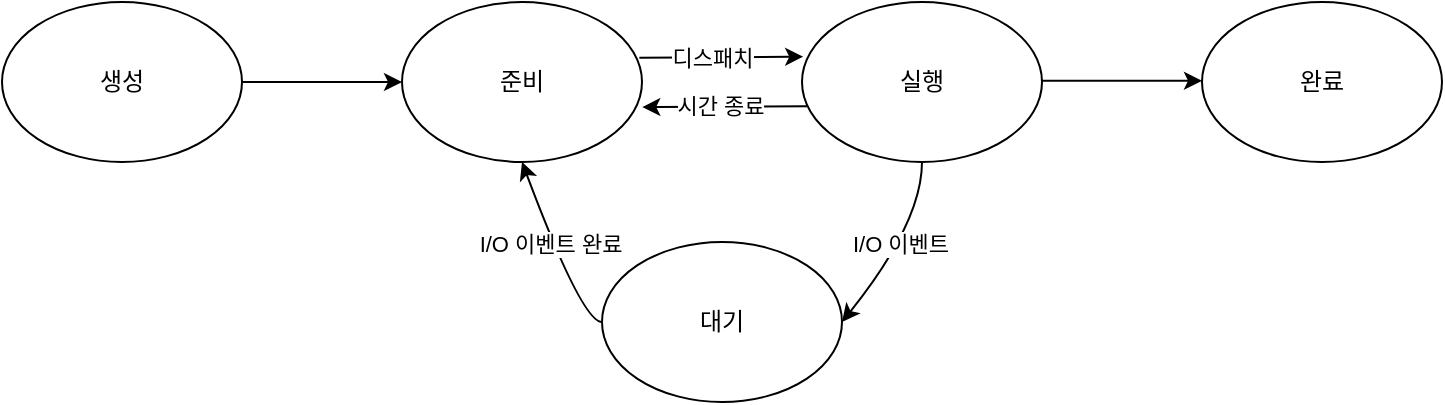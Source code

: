 <mxfile version="21.6.5" type="device">
  <diagram name="페이지-1" id="x6fjJlOgTk8IAcsoWxAi">
    <mxGraphModel dx="932" dy="1348" grid="1" gridSize="10" guides="1" tooltips="1" connect="1" arrows="1" fold="1" page="1" pageScale="1" pageWidth="827" pageHeight="1169" math="0" shadow="0">
      <root>
        <mxCell id="0" />
        <mxCell id="1" parent="0" />
        <mxCell id="gWC5bL2SWAvQFXIqATQv-1" value="생성" style="ellipse;whiteSpace=wrap;html=1;" vertex="1" parent="1">
          <mxGeometry x="40" y="190" width="120" height="80" as="geometry" />
        </mxCell>
        <mxCell id="gWC5bL2SWAvQFXIqATQv-2" value="준비" style="ellipse;whiteSpace=wrap;html=1;" vertex="1" parent="1">
          <mxGeometry x="240" y="190" width="120" height="80" as="geometry" />
        </mxCell>
        <mxCell id="gWC5bL2SWAvQFXIqATQv-3" value="실행" style="ellipse;whiteSpace=wrap;html=1;" vertex="1" parent="1">
          <mxGeometry x="440" y="190" width="120" height="80" as="geometry" />
        </mxCell>
        <mxCell id="gWC5bL2SWAvQFXIqATQv-4" value="완료" style="ellipse;whiteSpace=wrap;html=1;" vertex="1" parent="1">
          <mxGeometry x="640" y="190" width="120" height="80" as="geometry" />
        </mxCell>
        <mxCell id="gWC5bL2SWAvQFXIqATQv-5" value="대기" style="ellipse;whiteSpace=wrap;html=1;" vertex="1" parent="1">
          <mxGeometry x="340" y="310" width="120" height="80" as="geometry" />
        </mxCell>
        <mxCell id="gWC5bL2SWAvQFXIqATQv-6" value="" style="endArrow=classic;html=1;rounded=0;exitX=1;exitY=0.5;exitDx=0;exitDy=0;entryX=0;entryY=0.5;entryDx=0;entryDy=0;" edge="1" parent="1" source="gWC5bL2SWAvQFXIqATQv-1" target="gWC5bL2SWAvQFXIqATQv-2">
          <mxGeometry width="50" height="50" relative="1" as="geometry">
            <mxPoint x="340" y="680" as="sourcePoint" />
            <mxPoint x="390" y="630" as="targetPoint" />
          </mxGeometry>
        </mxCell>
        <mxCell id="gWC5bL2SWAvQFXIqATQv-7" value="" style="endArrow=classic;html=1;rounded=0;exitX=0.989;exitY=0.348;exitDx=0;exitDy=0;entryX=0.005;entryY=0.342;entryDx=0;entryDy=0;exitPerimeter=0;entryPerimeter=0;" edge="1" parent="1" source="gWC5bL2SWAvQFXIqATQv-2" target="gWC5bL2SWAvQFXIqATQv-3">
          <mxGeometry width="50" height="50" relative="1" as="geometry">
            <mxPoint x="360" y="229.41" as="sourcePoint" />
            <mxPoint x="440" y="229.41" as="targetPoint" />
          </mxGeometry>
        </mxCell>
        <mxCell id="gWC5bL2SWAvQFXIqATQv-17" value="디스패치" style="edgeLabel;html=1;align=center;verticalAlign=middle;resizable=0;points=[];" vertex="1" connectable="0" parent="gWC5bL2SWAvQFXIqATQv-7">
          <mxGeometry x="-0.104" relative="1" as="geometry">
            <mxPoint as="offset" />
          </mxGeometry>
        </mxCell>
        <mxCell id="gWC5bL2SWAvQFXIqATQv-8" value="" style="endArrow=classic;html=1;rounded=0;exitX=1;exitY=0.5;exitDx=0;exitDy=0;entryX=0;entryY=0.5;entryDx=0;entryDy=0;" edge="1" parent="1">
          <mxGeometry width="50" height="50" relative="1" as="geometry">
            <mxPoint x="560" y="229.41" as="sourcePoint" />
            <mxPoint x="640" y="229.41" as="targetPoint" />
          </mxGeometry>
        </mxCell>
        <mxCell id="gWC5bL2SWAvQFXIqATQv-11" value="" style="curved=1;endArrow=classic;html=1;rounded=0;exitX=0.5;exitY=1;exitDx=0;exitDy=0;entryX=1;entryY=0.5;entryDx=0;entryDy=0;" edge="1" parent="1" source="gWC5bL2SWAvQFXIqATQv-3" target="gWC5bL2SWAvQFXIqATQv-5">
          <mxGeometry width="50" height="50" relative="1" as="geometry">
            <mxPoint x="340" y="680" as="sourcePoint" />
            <mxPoint x="390" y="630" as="targetPoint" />
            <Array as="points">
              <mxPoint x="500" y="300" />
            </Array>
          </mxGeometry>
        </mxCell>
        <mxCell id="gWC5bL2SWAvQFXIqATQv-14" value="I/O 이벤트" style="edgeLabel;html=1;align=center;verticalAlign=middle;resizable=0;points=[];" vertex="1" connectable="0" parent="gWC5bL2SWAvQFXIqATQv-11">
          <mxGeometry x="-0.043" y="-2" relative="1" as="geometry">
            <mxPoint as="offset" />
          </mxGeometry>
        </mxCell>
        <mxCell id="gWC5bL2SWAvQFXIqATQv-12" value="" style="curved=1;endArrow=classic;html=1;rounded=0;exitX=0;exitY=0.5;exitDx=0;exitDy=0;entryX=0.5;entryY=1;entryDx=0;entryDy=0;" edge="1" parent="1" source="gWC5bL2SWAvQFXIqATQv-5" target="gWC5bL2SWAvQFXIqATQv-2">
          <mxGeometry width="50" height="50" relative="1" as="geometry">
            <mxPoint x="340" y="350" as="sourcePoint" />
            <mxPoint x="300" y="430" as="targetPoint" />
            <Array as="points">
              <mxPoint x="330" y="350" />
            </Array>
          </mxGeometry>
        </mxCell>
        <mxCell id="gWC5bL2SWAvQFXIqATQv-15" value="I/O 이벤트 완료" style="edgeLabel;html=1;align=center;verticalAlign=middle;resizable=0;points=[];" vertex="1" connectable="0" parent="gWC5bL2SWAvQFXIqATQv-12">
          <mxGeometry x="0.096" y="1" relative="1" as="geometry">
            <mxPoint as="offset" />
          </mxGeometry>
        </mxCell>
        <mxCell id="gWC5bL2SWAvQFXIqATQv-16" value="" style="endArrow=classic;html=1;rounded=0;exitX=0.021;exitY=0.651;exitDx=0;exitDy=0;entryX=1.001;entryY=0.657;entryDx=0;entryDy=0;exitPerimeter=0;entryPerimeter=0;" edge="1" parent="1" source="gWC5bL2SWAvQFXIqATQv-3" target="gWC5bL2SWAvQFXIqATQv-2">
          <mxGeometry width="50" height="50" relative="1" as="geometry">
            <mxPoint x="369" y="228" as="sourcePoint" />
            <mxPoint x="451" y="227" as="targetPoint" />
          </mxGeometry>
        </mxCell>
        <mxCell id="gWC5bL2SWAvQFXIqATQv-18" value="시간 종료" style="edgeLabel;html=1;align=center;verticalAlign=middle;resizable=0;points=[];" vertex="1" connectable="0" parent="gWC5bL2SWAvQFXIqATQv-16">
          <mxGeometry x="0.052" y="-1" relative="1" as="geometry">
            <mxPoint as="offset" />
          </mxGeometry>
        </mxCell>
      </root>
    </mxGraphModel>
  </diagram>
</mxfile>
